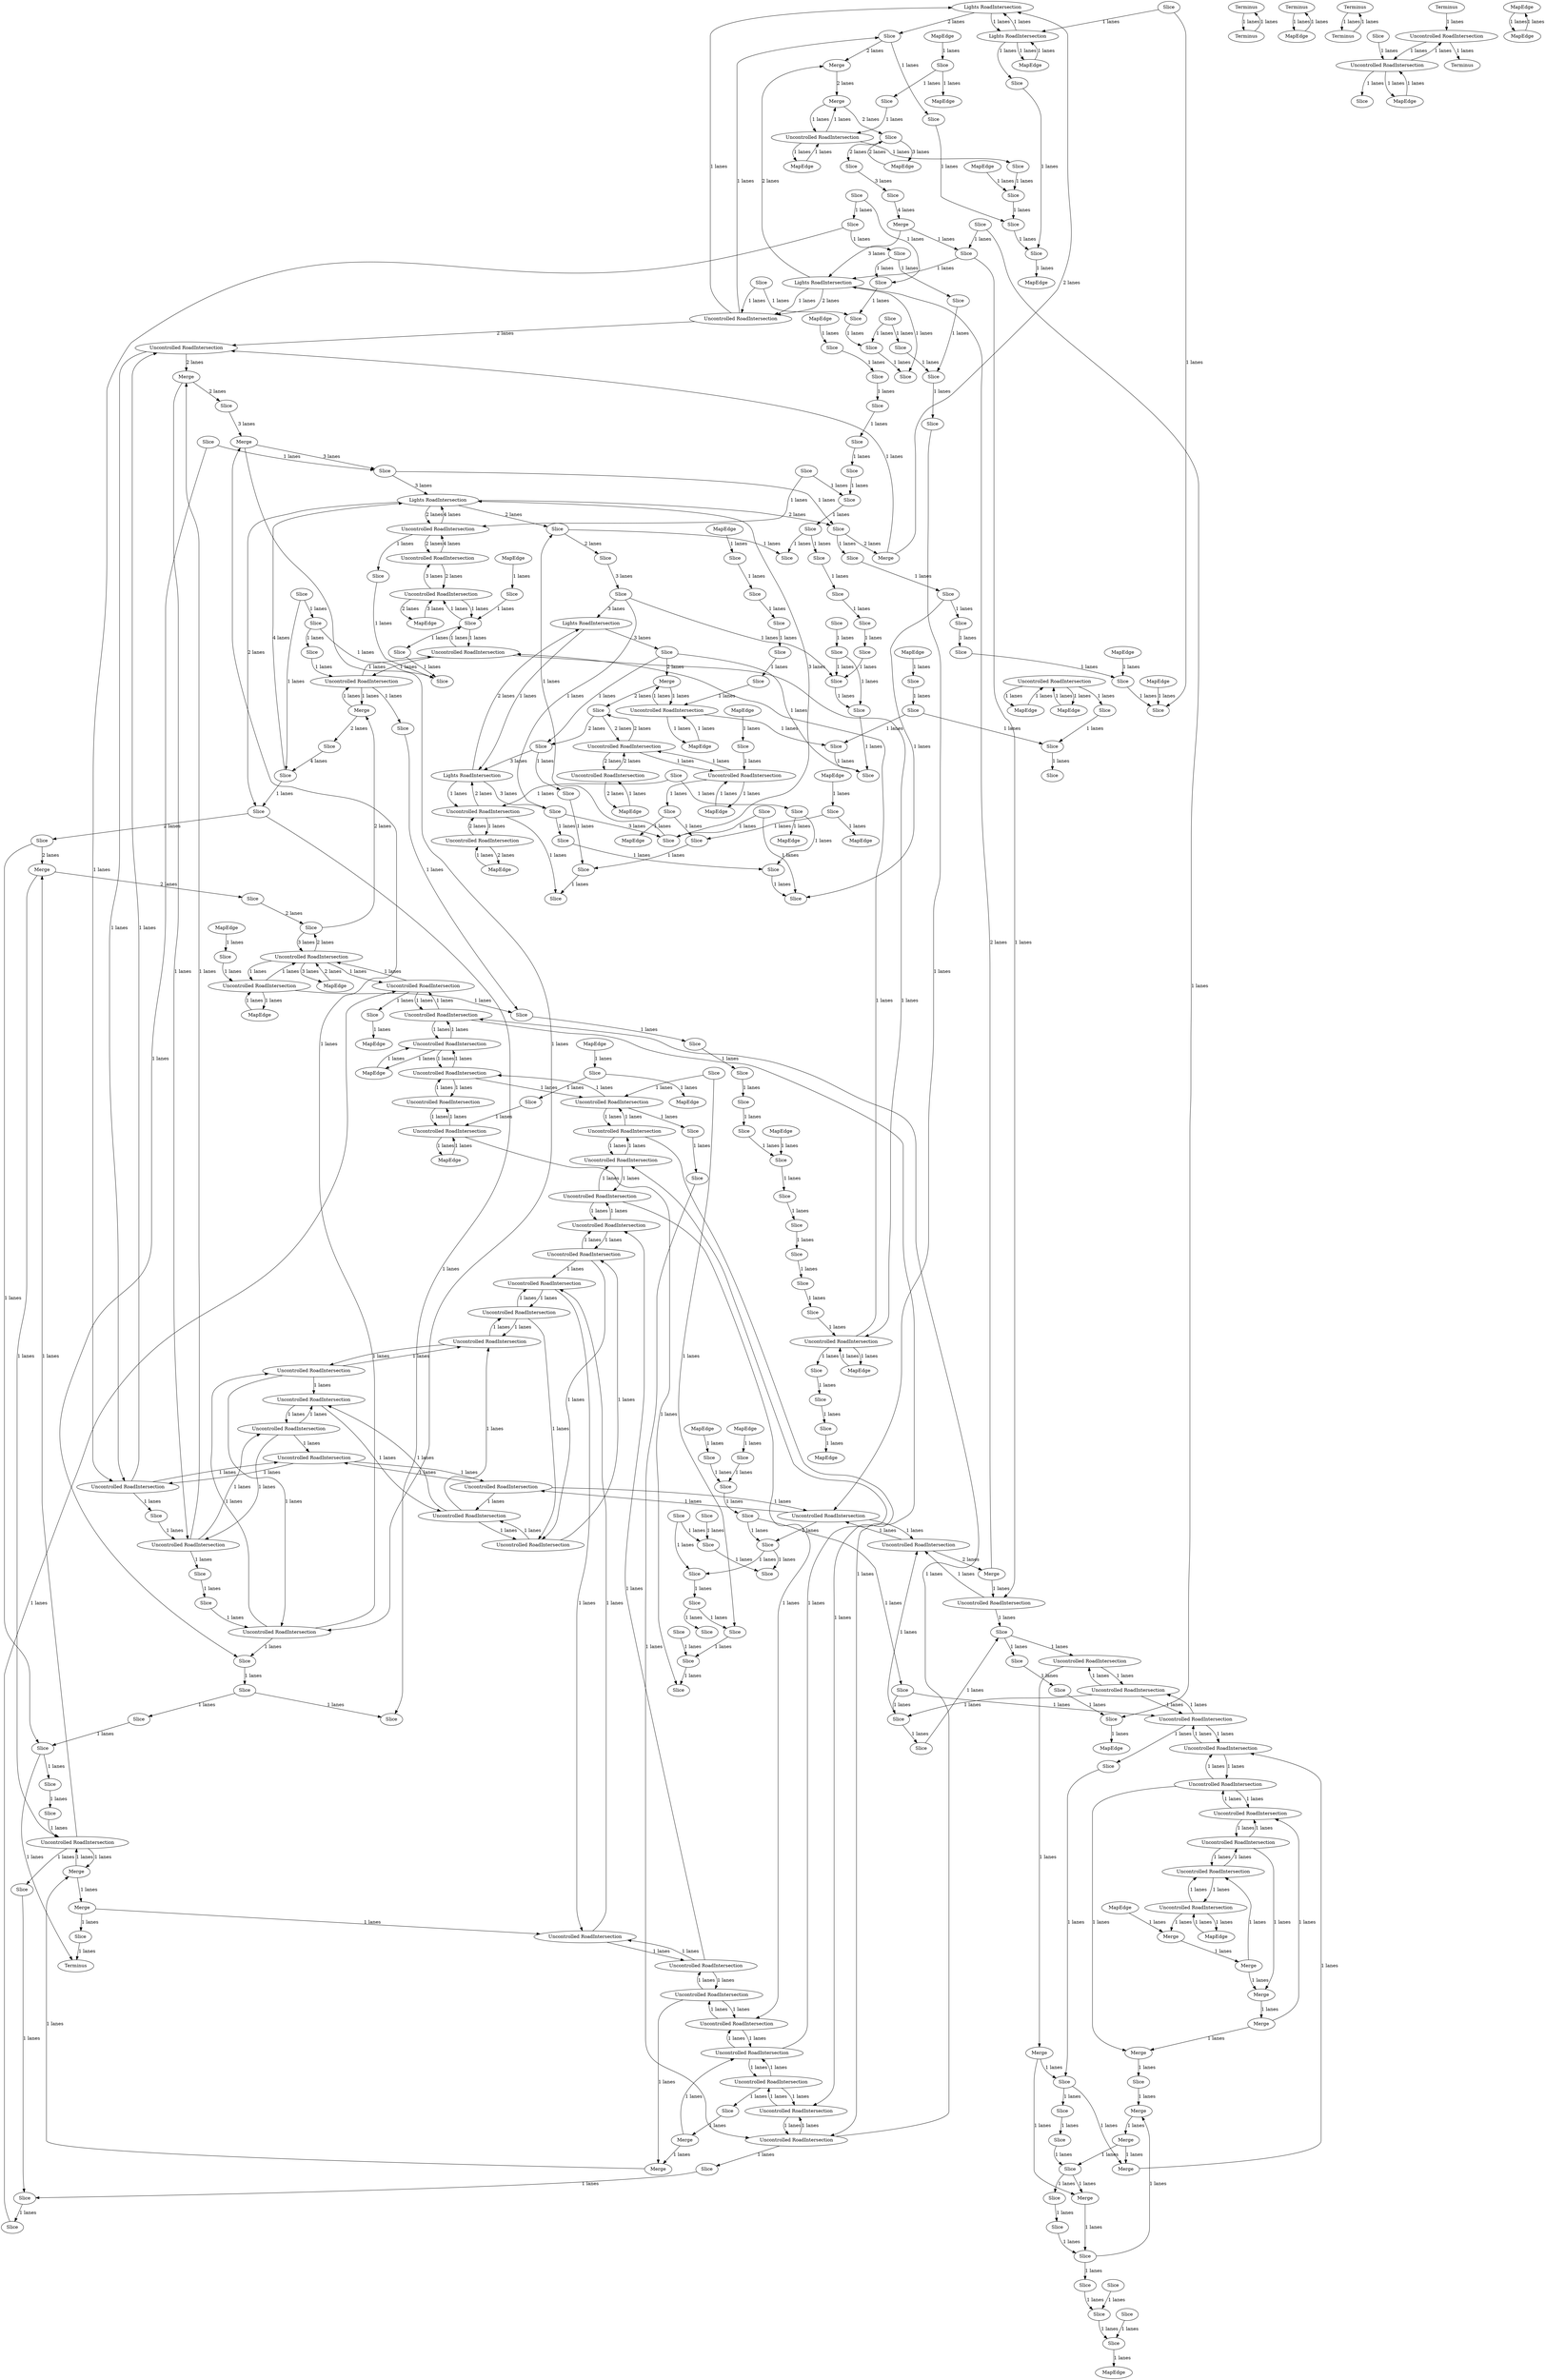 digraph {
    0 [ label = "Lights RoadIntersection" ]
    1 [ label = "Merge" ]
    2 [ label = "MapEdge" ]
    3 [ label = "Uncontrolled RoadIntersection" ]
    4 [ label = "MapEdge" ]
    5 [ label = "Uncontrolled RoadIntersection" ]
    6 [ label = "Merge" ]
    7 [ label = "Uncontrolled RoadIntersection" ]
    8 [ label = "Uncontrolled RoadIntersection" ]
    9 [ label = "Merge" ]
    10 [ label = "Merge" ]
    11 [ label = "Uncontrolled RoadIntersection" ]
    12 [ label = "Uncontrolled RoadIntersection" ]
    13 [ label = "Merge" ]
    14 [ label = "Merge" ]
    15 [ label = "Slice" ]
    16 [ label = "Uncontrolled RoadIntersection" ]
    17 [ label = "Merge" ]
    18 [ label = "Merge" ]
    19 [ label = "Uncontrolled RoadIntersection" ]
    20 [ label = "Merge" ]
    21 [ label = "MapEdge" ]
    22 [ label = "Uncontrolled RoadIntersection" ]
    23 [ label = "Uncontrolled RoadIntersection" ]
    24 [ label = "Merge" ]
    25 [ label = "Uncontrolled RoadIntersection" ]
    26 [ label = "Uncontrolled RoadIntersection" ]
    27 [ label = "Uncontrolled RoadIntersection" ]
    28 [ label = "Uncontrolled RoadIntersection" ]
    29 [ label = "Uncontrolled RoadIntersection" ]
    30 [ label = "Uncontrolled RoadIntersection" ]
    31 [ label = "Uncontrolled RoadIntersection" ]
    32 [ label = "Uncontrolled RoadIntersection" ]
    33 [ label = "Uncontrolled RoadIntersection" ]
    34 [ label = "Uncontrolled RoadIntersection" ]
    35 [ label = "Uncontrolled RoadIntersection" ]
    36 [ label = "Uncontrolled RoadIntersection" ]
    37 [ label = "Uncontrolled RoadIntersection" ]
    38 [ label = "Uncontrolled RoadIntersection" ]
    39 [ label = "Uncontrolled RoadIntersection" ]
    40 [ label = "Uncontrolled RoadIntersection" ]
    41 [ label = "Uncontrolled RoadIntersection" ]
    42 [ label = "Uncontrolled RoadIntersection" ]
    43 [ label = "Merge" ]
    44 [ label = "Uncontrolled RoadIntersection" ]
    45 [ label = "Uncontrolled RoadIntersection" ]
    46 [ label = "Merge" ]
    47 [ label = "Slice" ]
    48 [ label = "Uncontrolled RoadIntersection" ]
    49 [ label = "Uncontrolled RoadIntersection" ]
    50 [ label = "Merge" ]
    51 [ label = "Slice" ]
    52 [ label = "Terminus" ]
    53 [ label = "Slice" ]
    54 [ label = "Slice" ]
    55 [ label = "Slice" ]
    56 [ label = "MapEdge" ]
    57 [ label = "Slice" ]
    58 [ label = "Uncontrolled RoadIntersection" ]
    59 [ label = "MapEdge" ]
    60 [ label = "Slice" ]
    61 [ label = "MapEdge" ]
    62 [ label = "MapEdge" ]
    63 [ label = "Uncontrolled RoadIntersection" ]
    64 [ label = "Uncontrolled RoadIntersection" ]
    65 [ label = "Lights RoadIntersection" ]
    66 [ label = "Slice" ]
    67 [ label = "Merge" ]
    68 [ label = "MapEdge" ]
    69 [ label = "Merge" ]
    70 [ label = "Uncontrolled RoadIntersection" ]
    71 [ label = "MapEdge" ]
    72 [ label = "Slice" ]
    73 [ label = "MapEdge" ]
    74 [ label = "Slice" ]
    75 [ label = "Slice" ]
    76 [ label = "MapEdge" ]
    77 [ label = "Uncontrolled RoadIntersection" ]
    78 [ label = "MapEdge" ]
    79 [ label = "Merge" ]
    80 [ label = "Merge" ]
    81 [ label = "Slice" ]
    82 [ label = "Slice" ]
    83 [ label = "Slice" ]
    84 [ label = "Slice" ]
    85 [ label = "Merge" ]
    86 [ label = "Slice" ]
    87 [ label = "Slice" ]
    88 [ label = "Slice" ]
    89 [ label = "Slice" ]
    90 [ label = "Slice" ]
    91 [ label = "Uncontrolled RoadIntersection" ]
    92 [ label = "Slice" ]
    93 [ label = "Slice" ]
    94 [ label = "Slice" ]
    95 [ label = "Slice" ]
    96 [ label = "Slice" ]
    97 [ label = "Slice" ]
    98 [ label = "Slice" ]
    99 [ label = "Slice" ]
    100 [ label = "Terminus" ]
    101 [ label = "Terminus" ]
    102 [ label = "Merge" ]
    103 [ label = "Merge" ]
    104 [ label = "Lights RoadIntersection" ]
    105 [ label = "Merge" ]
    106 [ label = "MapEdge" ]
    107 [ label = "Merge" ]
    108 [ label = "Terminus" ]
    109 [ label = "Terminus" ]
    110 [ label = "MapEdge" ]
    111 [ label = "MapEdge" ]
    112 [ label = "Uncontrolled RoadIntersection" ]
    113 [ label = "Terminus" ]
    114 [ label = "Terminus" ]
    115 [ label = "MapEdge" ]
    116 [ label = "Uncontrolled RoadIntersection" ]
    117 [ label = "Uncontrolled RoadIntersection" ]
    118 [ label = "Merge" ]
    119 [ label = "Merge" ]
    120 [ label = "MapEdge" ]
    121 [ label = "Lights RoadIntersection" ]
    122 [ label = "Terminus" ]
    123 [ label = "Slice" ]
    124 [ label = "Slice" ]
    125 [ label = "Slice" ]
    126 [ label = "MapEdge" ]
    127 [ label = "Slice" ]
    128 [ label = "Slice" ]
    129 [ label = "Slice" ]
    130 [ label = "Slice" ]
    131 [ label = "Slice" ]
    132 [ label = "MapEdge" ]
    133 [ label = "Slice" ]
    134 [ label = "Slice" ]
    135 [ label = "Uncontrolled RoadIntersection" ]
    136 [ label = "Uncontrolled RoadIntersection" ]
    137 [ label = "MapEdge" ]
    138 [ label = "MapEdge" ]
    139 [ label = "Slice" ]
    140 [ label = "Slice" ]
    141 [ label = "Slice" ]
    142 [ label = "Slice" ]
    143 [ label = "Slice" ]
    144 [ label = "Slice" ]
    145 [ label = "Slice" ]
    146 [ label = "Slice" ]
    147 [ label = "Slice" ]
    148 [ label = "Slice" ]
    149 [ label = "Slice" ]
    150 [ label = "Slice" ]
    151 [ label = "Slice" ]
    152 [ label = "Slice" ]
    153 [ label = "Slice" ]
    154 [ label = "Slice" ]
    155 [ label = "Slice" ]
    156 [ label = "Uncontrolled RoadIntersection" ]
    157 [ label = "Slice" ]
    158 [ label = "Slice" ]
    159 [ label = "Slice" ]
    160 [ label = "Uncontrolled RoadIntersection" ]
    161 [ label = "MapEdge" ]
    162 [ label = "Uncontrolled RoadIntersection" ]
    163 [ label = "Uncontrolled RoadIntersection" ]
    164 [ label = "Slice" ]
    165 [ label = "Slice" ]
    166 [ label = "MapEdge" ]
    167 [ label = "Slice" ]
    168 [ label = "Slice" ]
    169 [ label = "Slice" ]
    170 [ label = "Slice" ]
    171 [ label = "MapEdge" ]
    172 [ label = "Slice" ]
    173 [ label = "Uncontrolled RoadIntersection" ]
    174 [ label = "MapEdge" ]
    175 [ label = "Slice" ]
    176 [ label = "Slice" ]
    177 [ label = "Slice" ]
    178 [ label = "Slice" ]
    179 [ label = "Lights RoadIntersection" ]
    180 [ label = "Slice" ]
    181 [ label = "MapEdge" ]
    182 [ label = "Slice" ]
    183 [ label = "Slice" ]
    184 [ label = "Slice" ]
    185 [ label = "Uncontrolled RoadIntersection" ]
    186 [ label = "Slice" ]
    187 [ label = "Slice" ]
    188 [ label = "MapEdge" ]
    189 [ label = "Uncontrolled RoadIntersection" ]
    190 [ label = "Slice" ]
    191 [ label = "Slice" ]
    192 [ label = "Uncontrolled RoadIntersection" ]
    193 [ label = "Slice" ]
    194 [ label = "Slice" ]
    195 [ label = "Uncontrolled RoadIntersection" ]
    196 [ label = "Slice" ]
    197 [ label = "Uncontrolled RoadIntersection" ]
    198 [ label = "Slice" ]
    199 [ label = "Slice" ]
    200 [ label = "Slice" ]
    201 [ label = "Lights RoadIntersection" ]
    202 [ label = "Slice" ]
    203 [ label = "Slice" ]
    204 [ label = "Slice" ]
    205 [ label = "Slice" ]
    206 [ label = "Slice" ]
    207 [ label = "Slice" ]
    208 [ label = "Slice" ]
    209 [ label = "Slice" ]
    210 [ label = "Slice" ]
    211 [ label = "Slice" ]
    212 [ label = "Slice" ]
    213 [ label = "MapEdge" ]
    214 [ label = "MapEdge" ]
    215 [ label = "Slice" ]
    216 [ label = "Slice" ]
    217 [ label = "MapEdge" ]
    218 [ label = "MapEdge" ]
    219 [ label = "Slice" ]
    220 [ label = "Slice" ]
    221 [ label = "Slice" ]
    222 [ label = "Slice" ]
    223 [ label = "Uncontrolled RoadIntersection" ]
    224 [ label = "Slice" ]
    225 [ label = "Slice" ]
    226 [ label = "Slice" ]
    227 [ label = "Slice" ]
    228 [ label = "Slice" ]
    229 [ label = "MapEdge" ]
    230 [ label = "Slice" ]
    231 [ label = "MapEdge" ]
    232 [ label = "Uncontrolled RoadIntersection" ]
    233 [ label = "MapEdge" ]
    234 [ label = "Slice" ]
    235 [ label = "Slice" ]
    236 [ label = "Slice" ]
    237 [ label = "Slice" ]
    238 [ label = "Uncontrolled RoadIntersection" ]
    239 [ label = "Slice" ]
    240 [ label = "Slice" ]
    241 [ label = "Slice" ]
    242 [ label = "Slice" ]
    243 [ label = "Slice" ]
    244 [ label = "Slice" ]
    245 [ label = "Slice" ]
    246 [ label = "Slice" ]
    247 [ label = "Slice" ]
    248 [ label = "Slice" ]
    249 [ label = "Slice" ]
    250 [ label = "Uncontrolled RoadIntersection" ]
    251 [ label = "Slice" ]
    252 [ label = "MapEdge" ]
    253 [ label = "Slice" ]
    254 [ label = "MapEdge" ]
    255 [ label = "Uncontrolled RoadIntersection" ]
    256 [ label = "Slice" ]
    257 [ label = "Slice" ]
    258 [ label = "Slice" ]
    259 [ label = "Slice" ]
    260 [ label = "Slice" ]
    261 [ label = "Uncontrolled RoadIntersection" ]
    262 [ label = "Slice" ]
    263 [ label = "Uncontrolled RoadIntersection" ]
    264 [ label = "Slice" ]
    265 [ label = "Slice" ]
    266 [ label = "Slice" ]
    267 [ label = "Slice" ]
    268 [ label = "Slice" ]
    269 [ label = "Slice" ]
    270 [ label = "Slice" ]
    271 [ label = "Slice" ]
    272 [ label = "Slice" ]
    273 [ label = "Slice" ]
    274 [ label = "Uncontrolled RoadIntersection" ]
    275 [ label = "Uncontrolled RoadIntersection" ]
    276 [ label = "Slice" ]
    277 [ label = "Slice" ]
    278 [ label = "Slice" ]
    279 [ label = "Slice" ]
    280 [ label = "MapEdge" ]
    281 [ label = "Slice" ]
    282 [ label = "Uncontrolled RoadIntersection" ]
    283 [ label = "Slice" ]
    284 [ label = "Slice" ]
    285 [ label = "Slice" ]
    286 [ label = "Slice" ]
    287 [ label = "Slice" ]
    288 [ label = "Slice" ]
    289 [ label = "Slice" ]
    290 [ label = "Slice" ]
    291 [ label = "Slice" ]
    292 [ label = "Slice" ]
    293 [ label = "Slice" ]
    294 [ label = "Slice" ]
    295 [ label = "Slice" ]
    296 [ label = "Slice" ]
    297 [ label = "Slice" ]
    298 [ label = "Slice" ]
    299 [ label = "Slice" ]
    300 [ label = "Slice" ]
    301 [ label = "Slice" ]
    302 [ label = "Slice" ]
    303 [ label = "MapEdge" ]
    304 [ label = "Slice" ]
    305 [ label = "Slice" ]
    306 [ label = "Slice" ]
    307 [ label = "Slice" ]
    308 [ label = "Uncontrolled RoadIntersection" ]
    309 [ label = "Slice" ]
    310 [ label = "Slice" ]
    311 [ label = "Slice" ]
    312 [ label = "Slice" ]
    313 [ label = "Slice" ]
    314 [ label = "Slice" ]
    315 [ label = "MapEdge" ]
    316 [ label = "Uncontrolled RoadIntersection" ]
    317 [ label = "MapEdge" ]
    318 [ label = "MapEdge" ]
    319 [ label = "Slice" ]
    320 [ label = "MapEdge" ]
    321 [ label = "MapEdge" ]
    322 [ label = "Slice" ]
    323 [ label = "Slice" ]
    324 [ label = "Slice" ]
    325 [ label = "Uncontrolled RoadIntersection" ]
    326 [ label = "MapEdge" ]
    327 [ label = "MapEdge" ]
    328 [ label = "MapEdge" ]
    201 -> 185 [ label = "1 lanes" ]
    185 -> 0 [ label = "1 lanes" ]
    1 -> 223 [ label = "1 lanes" ]
    223 -> 1 [ label = "1 lanes" ]
    223 -> 2 [ label = "1 lanes" ]
    2 -> 223 [ label = "1 lanes" ]
    3 -> 4 [ label = "2 lanes" ]
    4 -> 3 [ label = "1 lanes" ]
    91 -> 39 [ label = "1 lanes" ]
    39 -> 91 [ label = "1 lanes" ]
    39 -> 5 [ label = "1 lanes" ]
    5 -> 39 [ label = "1 lanes" ]
    6 -> 7 [ label = "1 lanes" ]
    8 -> 9 [ label = "1 lanes" ]
    10 -> 11 [ label = "1 lanes" ]
    12 -> 13 [ label = "1 lanes" ]
    284 -> 14 [ label = "1 lanes" ]
    15 -> 14 [ label = "1 lanes" ]
    14 -> 17 [ label = "1 lanes" ]
    17 -> 80 [ label = "1 lanes" ]
    80 -> 16 [ label = "1 lanes" ]
    17 -> 287 [ label = "1 lanes" ]
    287 -> 18 [ label = "1 lanes" ]
    19 -> 20 [ label = "1 lanes" ]
    21 -> 13 [ label = "1 lanes" ]
    13 -> 10 [ label = "1 lanes" ]
    10 -> 9 [ label = "1 lanes" ]
    9 -> 6 [ label = "1 lanes" ]
    6 -> 20 [ label = "1 lanes" ]
    20 -> 15 [ label = "1 lanes" ]
    22 -> 265 [ label = "1 lanes" ]
    265 -> 23 [ label = "1 lanes" ]
    24 -> 173 [ label = "1 lanes" ]
    173 -> 269 [ label = "1 lanes" ]
    269 -> 25 [ label = "1 lanes" ]
    26 -> 27 [ label = "1 lanes" ]
    28 -> 29 [ label = "1 lanes" ]
    30 -> 31 [ label = "1 lanes" ]
    44 -> 32 [ label = "1 lanes" ]
    33 -> 34 [ label = "1 lanes" ]
    35 -> 42 [ label = "1 lanes" ]
    42 -> 35 [ label = "1 lanes" ]
    42 -> 40 [ label = "1 lanes" ]
    40 -> 42 [ label = "1 lanes" ]
    40 -> 38 [ label = "1 lanes" ]
    38 -> 40 [ label = "1 lanes" ]
    38 -> 26 [ label = "1 lanes" ]
    26 -> 38 [ label = "1 lanes" ]
    26 -> 29 [ label = "1 lanes" ]
    29 -> 26 [ label = "1 lanes" ]
    29 -> 30 [ label = "1 lanes" ]
    30 -> 29 [ label = "1 lanes" ]
    30 -> 32 [ label = "1 lanes" ]
    32 -> 30 [ label = "1 lanes" ]
    32 -> 33 [ label = "1 lanes" ]
    33 -> 32 [ label = "1 lanes" ]
    33 -> 275 [ label = "1 lanes" ]
    275 -> 33 [ label = "1 lanes" ]
    275 -> 36 [ label = "1 lanes" ]
    36 -> 275 [ label = "1 lanes" ]
    35 -> 5 [ label = "1 lanes" ]
    37 -> 38 [ label = "1 lanes" ]
    39 -> 40 [ label = "1 lanes" ]
    41 -> 42 [ label = "1 lanes" ]
    43 -> 44 [ label = "1 lanes" ]
    45 -> 46 [ label = "1 lanes" ]
    47 -> 43 [ label = "1 lanes" ]
    43 -> 46 [ label = "1 lanes" ]
    46 -> 118 [ label = "1 lanes" ]
    118 -> 50 [ label = "1 lanes" ]
    50 -> 48 [ label = "1 lanes" ]
    49 -> 47 [ label = "1 lanes" ]
    50 -> 51 [ label = "1 lanes" ]
    51 -> 52 [ label = "1 lanes" ]
    258 -> 52 [ label = "1 lanes" ]
    53 -> 258 [ label = "1 lanes" ]
    54 -> 55 [ label = "2 lanes" ]
    25 -> 22 [ label = "1 lanes" ]
    22 -> 25 [ label = "1 lanes" ]
    22 -> 282 [ label = "1 lanes" ]
    282 -> 22 [ label = "1 lanes" ]
    282 -> 16 [ label = "1 lanes" ]
    16 -> 282 [ label = "1 lanes" ]
    16 -> 19 [ label = "1 lanes" ]
    19 -> 16 [ label = "1 lanes" ]
    19 -> 7 [ label = "1 lanes" ]
    7 -> 19 [ label = "1 lanes" ]
    7 -> 8 [ label = "1 lanes" ]
    8 -> 7 [ label = "1 lanes" ]
    8 -> 11 [ label = "1 lanes" ]
    11 -> 8 [ label = "1 lanes" ]
    11 -> 12 [ label = "1 lanes" ]
    12 -> 11 [ label = "1 lanes" ]
    12 -> 56 [ label = "1 lanes" ]
    56 -> 12 [ label = "1 lanes" ]
    57 -> 116 [ label = "2 lanes" ]
    116 -> 57 [ label = "2 lanes" ]
    116 -> 58 [ label = "2 lanes" ]
    58 -> 116 [ label = "2 lanes" ]
    59 -> 136 [ label = "2 lanes" ]
    136 -> 59 [ label = "3 lanes" ]
    136 -> 55 [ label = "2 lanes" ]
    55 -> 136 [ label = "3 lanes" ]
    61 -> 60 [ label = "1 lanes" ]
    0 -> 179 [ label = "1 lanes" ]
    179 -> 0 [ label = "1 lanes" ]
    179 -> 62 [ label = "1 lanes" ]
    62 -> 179 [ label = "1 lanes" ]
    63 -> 64 [ label = "2 lanes" ]
    64 -> 63 [ label = "3 lanes" ]
    65 -> 97 [ label = "2 lanes" ]
    97 -> 69 [ label = "2 lanes" ]
    69 -> 0 [ label = "2 lanes" ]
    0 -> 184 [ label = "2 lanes" ]
    184 -> 103 [ label = "2 lanes" ]
    103 -> 67 [ label = "2 lanes" ]
    67 -> 66 [ label = "2 lanes" ]
    67 -> 189 [ label = "1 lanes" ]
    189 -> 67 [ label = "1 lanes" ]
    189 -> 68 [ label = "1 lanes" ]
    68 -> 189 [ label = "1 lanes" ]
    69 -> 70 [ label = "1 lanes" ]
    72 -> 71 [ label = "1 lanes" ]
    74 -> 73 [ label = "1 lanes" ]
    75 -> 1 [ label = "2 lanes" ]
    1 -> 57 [ label = "2 lanes" ]
    58 -> 76 [ label = "2 lanes" ]
    76 -> 58 [ label = "1 lanes" ]
    64 -> 208 [ label = "1 lanes" ]
    208 -> 64 [ label = "1 lanes" ]
    208 -> 77 [ label = "1 lanes" ]
    77 -> 208 [ label = "1 lanes" ]
    66 -> 78 [ label = "3 lanes" ]
    78 -> 66 [ label = "2 lanes" ]
    79 -> 290 [ label = "1 lanes" ]
    290 -> 80 [ label = "1 lanes" ]
    65 -> 141 [ label = "2 lanes" ]
    141 -> 82 [ label = "2 lanes" ]
    55 -> 107 [ label = "2 lanes" ]
    57 -> 83 [ label = "2 lanes" ]
    84 -> 85 [ label = "4 lanes" ]
    201 -> 185 [ label = "2 lanes" ]
    185 -> 70 [ label = "2 lanes" ]
    70 -> 102 [ label = "2 lanes" ]
    102 -> 86 [ label = "2 lanes" ]
    66 -> 87 [ label = "2 lanes" ]
    86 -> 105 [ label = "3 lanes" ]
    105 -> 98 [ label = "3 lanes" ]
    98 -> 65 [ label = "3 lanes" ]
    123 -> 88 [ label = "1 lanes" ]
    89 -> 123 [ label = "1 lanes" ]
    91 -> 90 [ label = "1 lanes" ]
    92 -> 91 [ label = "1 lanes" ]
    93 -> 92 [ label = "1 lanes" ]
    60 -> 94 [ label = "1 lanes" ]
    95 -> 60 [ label = "1 lanes" ]
    97 -> 96 [ label = "1 lanes" ]
    98 -> 97 [ label = "1 lanes" ]
    99 -> 98 [ label = "1 lanes" ]
    100 -> 101 [ label = "1 lanes" ]
    101 -> 100 [ label = "1 lanes" ]
    102 -> 195 [ label = "1 lanes" ]
    195 -> 102 [ label = "1 lanes" ]
    195 -> 35 [ label = "1 lanes" ]
    35 -> 195 [ label = "1 lanes" ]
    5 -> 197 [ label = "1 lanes" ]
    197 -> 5 [ label = "1 lanes" ]
    197 -> 70 [ label = "1 lanes" ]
    70 -> 197 [ label = "1 lanes" ]
    23 -> 24 [ label = "2 lanes" ]
    24 -> 201 [ label = "2 lanes" ]
    201 -> 103 [ label = "2 lanes" ]
    104 -> 121 [ label = "1 lanes" ]
    121 -> 104 [ label = "2 lanes" ]
    121 -> 156 [ label = "1 lanes" ]
    156 -> 121 [ label = "2 lanes" ]
    156 -> 3 [ label = "1 lanes" ]
    3 -> 156 [ label = "2 lanes" ]
    82 -> 131 [ label = "3 lanes" ]
    131 -> 104 [ label = "3 lanes" ]
    104 -> 75 [ label = "3 lanes" ]
    105 -> 192 [ label = "1 lanes" ]
    192 -> 105 [ label = "1 lanes" ]
    192 -> 41 [ label = "1 lanes" ]
    41 -> 192 [ label = "1 lanes" ]
    106 -> 238 [ label = "1 lanes" ]
    238 -> 106 [ label = "1 lanes" ]
    238 -> 77 [ label = "1 lanes" ]
    77 -> 238 [ label = "1 lanes" ]
    77 -> 250 [ label = "1 lanes" ]
    250 -> 77 [ label = "1 lanes" ]
    250 -> 107 [ label = "1 lanes" ]
    107 -> 250 [ label = "1 lanes" ]
    110 -> 308 [ label = "1 lanes" ]
    308 -> 110 [ label = "1 lanes" ]
    308 -> 111 [ label = "1 lanes" ]
    111 -> 308 [ label = "1 lanes" ]
    112 -> 113 [ label = "1 lanes" ]
    114 -> 112 [ label = "1 lanes" ]
    115 -> 232 [ label = "1 lanes" ]
    232 -> 115 [ label = "1 lanes" ]
    232 -> 116 [ label = "1 lanes" ]
    116 -> 232 [ label = "1 lanes" ]
    40 -> 117 [ label = "1 lanes" ]
    118 -> 261 [ label = "1 lanes" ]
    261 -> 118 [ label = "1 lanes" ]
    261 -> 119 [ label = "1 lanes" ]
    119 -> 261 [ label = "1 lanes" ]
    64 -> 120 [ label = "2 lanes" ]
    120 -> 64 [ label = "3 lanes" ]
    81 -> 153 [ label = "4 lanes" ]
    153 -> 65 [ label = "4 lanes" ]
    83 -> 121 [ label = "3 lanes" ]
    121 -> 130 [ label = "3 lanes" ]
    130 -> 142 [ label = "3 lanes" ]
    142 -> 65 [ label = "3 lanes" ]
    109 -> 122 [ label = "1 lanes" ]
    122 -> 109 [ label = "1 lanes" ]
    124 -> 123 [ label = "1 lanes" ]
    126 -> 125 [ label = "1 lanes" ]
    135 -> 127 [ label = "1 lanes" ]
    128 -> 135 [ label = "1 lanes" ]
    130 -> 129 [ label = "1 lanes" ]
    131 -> 130 [ label = "1 lanes" ]
    132 -> 74 [ label = "1 lanes" ]
    83 -> 133 [ label = "1 lanes" ]
    75 -> 83 [ label = "1 lanes" ]
    134 -> 155 [ label = "1 lanes" ]
    65 -> 152 [ label = "2 lanes" ]
    152 -> 53 [ label = "2 lanes" ]
    53 -> 119 [ label = "2 lanes" ]
    119 -> 54 [ label = "2 lanes" ]
    65 -> 135 [ label = "2 lanes" ]
    135 -> 65 [ label = "4 lanes" ]
    135 -> 63 [ label = "2 lanes" ]
    63 -> 135 [ label = "4 lanes" ]
    136 -> 255 [ label = "1 lanes" ]
    255 -> 136 [ label = "1 lanes" ]
    255 -> 137 [ label = "1 lanes" ]
    137 -> 255 [ label = "1 lanes" ]
    139 -> 138 [ label = "1 lanes" ]
    141 -> 140 [ label = "1 lanes" ]
    142 -> 141 [ label = "1 lanes" ]
    143 -> 142 [ label = "1 lanes" ]
    145 -> 144 [ label = "1 lanes" ]
    128 -> 146 [ label = "1 lanes" ]
    147 -> 140 [ label = "1 lanes" ]
    149 -> 148 [ label = "1 lanes" ]
    150 -> 149 [ label = "1 lanes" ]
    127 -> 148 [ label = "1 lanes" ]
    152 -> 151 [ label = "1 lanes" ]
    153 -> 152 [ label = "1 lanes" ]
    150 -> 153 [ label = "1 lanes" ]
    99 -> 154 [ label = "1 lanes" ]
    156 -> 155 [ label = "1 lanes" ]
    157 -> 156 [ label = "1 lanes" ]
    157 -> 139 [ label = "1 lanes" ]
    131 -> 158 [ label = "1 lanes" ]
    133 -> 134 [ label = "1 lanes" ]
    72 -> 159 [ label = "1 lanes" ]
    160 -> 161 [ label = "1 lanes" ]
    161 -> 160 [ label = "1 lanes" ]
    41 -> 117 [ label = "1 lanes" ]
    117 -> 41 [ label = "1 lanes" ]
    117 -> 37 [ label = "1 lanes" ]
    37 -> 117 [ label = "1 lanes" ]
    37 -> 27 [ label = "1 lanes" ]
    27 -> 37 [ label = "1 lanes" ]
    27 -> 48 [ label = "1 lanes" ]
    48 -> 27 [ label = "1 lanes" ]
    48 -> 28 [ label = "1 lanes" ]
    28 -> 48 [ label = "1 lanes" ]
    28 -> 45 [ label = "1 lanes" ]
    45 -> 28 [ label = "1 lanes" ]
    45 -> 31 [ label = "1 lanes" ]
    31 -> 45 [ label = "1 lanes" ]
    31 -> 44 [ label = "1 lanes" ]
    44 -> 31 [ label = "1 lanes" ]
    44 -> 49 [ label = "1 lanes" ]
    49 -> 44 [ label = "1 lanes" ]
    49 -> 34 [ label = "1 lanes" ]
    34 -> 49 [ label = "1 lanes" ]
    34 -> 274 [ label = "1 lanes" ]
    274 -> 34 [ label = "1 lanes" ]
    274 -> 162 [ label = "1 lanes" ]
    162 -> 274 [ label = "1 lanes" ]
    136 -> 263 [ label = "1 lanes" ]
    263 -> 136 [ label = "1 lanes" ]
    263 -> 162 [ label = "1 lanes" ]
    162 -> 263 [ label = "1 lanes" ]
    162 -> 160 [ label = "1 lanes" ]
    160 -> 162 [ label = "1 lanes" ]
    160 -> 36 [ label = "1 lanes" ]
    36 -> 160 [ label = "1 lanes" ]
    36 -> 163 [ label = "1 lanes" ]
    163 -> 36 [ label = "1 lanes" ]
    164 -> 90 [ label = "1 lanes" ]
    166 -> 165 [ label = "1 lanes" ]
    277 -> 167 [ label = "1 lanes" ]
    168 -> 277 [ label = "1 lanes" ]
    325 -> 167 [ label = "1 lanes" ]
    169 -> 325 [ label = "1 lanes" ]
    165 -> 170 [ label = "1 lanes" ]
    90 -> 88 [ label = "1 lanes" ]
    172 -> 171 [ label = "1 lanes" ]
    25 -> 79 [ label = "1 lanes" ]
    79 -> 18 [ label = "1 lanes" ]
    18 -> 284 [ label = "1 lanes" ]
    85 -> 296 [ label = "1 lanes" ]
    296 -> 173 [ label = "1 lanes" ]
    173 -> 23 [ label = "1 lanes" ]
    23 -> 91 [ label = "1 lanes" ]
    91 -> 23 [ label = "1 lanes" ]
    175 -> 174 [ label = "1 lanes" ]
    216 -> 176 [ label = "1 lanes" ]
    177 -> 216 [ label = "1 lanes" ]
    179 -> 178 [ label = "1 lanes" ]
    180 -> 179 [ label = "1 lanes" ]
    182 -> 181 [ label = "1 lanes" ]
    178 -> 182 [ label = "1 lanes" ]
    180 -> 94 [ label = "1 lanes" ]
    183 -> 176 [ label = "1 lanes" ]
    176 -> 182 [ label = "1 lanes" ]
    184 -> 183 [ label = "1 lanes" ]
    185 -> 184 [ label = "1 lanes" ]
    186 -> 185 [ label = "1 lanes" ]
    215 -> 187 [ label = "1 lanes" ]
    188 -> 215 [ label = "1 lanes" ]
    189 -> 177 [ label = "1 lanes" ]
    187 -> 189 [ label = "1 lanes" ]
    96 -> 145 [ label = "1 lanes" ]
    143 -> 144 [ label = "1 lanes" ]
    147 -> 190 [ label = "1 lanes" ]
    146 -> 147 [ label = "1 lanes" ]
    191 -> 151 [ label = "1 lanes" ]
    154 -> 191 [ label = "1 lanes" ]
    192 -> 154 [ label = "1 lanes" ]
    193 -> 192 [ label = "1 lanes" ]
    194 -> 193 [ label = "1 lanes" ]
    195 -> 194 [ label = "1 lanes" ]
    196 -> 195 [ label = "1 lanes" ]
    197 -> 196 [ label = "1 lanes" ]
    299 -> 197 [ label = "1 lanes" ]
    198 -> 299 [ label = "1 lanes" ]
    204 -> 199 [ label = "1 lanes" ]
    200 -> 204 [ label = "1 lanes" ]
    300 -> 200 [ label = "1 lanes" ]
    198 -> 300 [ label = "1 lanes" ]
    186 -> 200 [ label = "1 lanes" ]
    201 -> 199 [ label = "1 lanes" ]
    296 -> 201 [ label = "1 lanes" ]
    203 -> 202 [ label = "1 lanes" ]
    202 -> 93 [ label = "1 lanes" ]
    203 -> 204 [ label = "1 lanes" ]
    205 -> 93 [ label = "1 lanes" ]
    145 -> 206 [ label = "1 lanes" ]
    206 -> 95 [ label = "1 lanes" ]
    207 -> 148 [ label = "1 lanes" ]
    208 -> 207 [ label = "1 lanes" ]
    125 -> 208 [ label = "1 lanes" ]
    209 -> 146 [ label = "1 lanes" ]
    211 -> 210 [ label = "1 lanes" ]
    212 -> 211 [ label = "1 lanes" ]
    213 -> 212 [ label = "1 lanes" ]
    215 -> 214 [ label = "1 lanes" ]
    217 -> 216 [ label = "1 lanes" ]
    218 -> 94 [ label = "1 lanes" ]
    219 -> 144 [ label = "1 lanes" ]
    129 -> 219 [ label = "1 lanes" ]
    139 -> 219 [ label = "1 lanes" ]
    311 -> 220 [ label = "1 lanes" ]
    158 -> 311 [ label = "1 lanes" ]
    75 -> 220 [ label = "1 lanes" ]
    159 -> 134 [ label = "1 lanes" ]
    74 -> 159 [ label = "1 lanes" ]
    221 -> 158 [ label = "1 lanes" ]
    190 -> 222 [ label = "1 lanes" ]
    301 -> 220 [ label = "1 lanes" ]
    223 -> 301 [ label = "1 lanes" ]
    225 -> 224 [ label = "1 lanes" ]
    224 -> 226 [ label = "1 lanes" ]
    226 -> 227 [ label = "1 lanes" ]
    227 -> 228 [ label = "1 lanes" ]
    228 -> 223 [ label = "1 lanes" ]
    229 -> 225 [ label = "1 lanes" ]
    231 -> 230 [ label = "1 lanes" ]
    232 -> 72 [ label = "1 lanes" ]
    230 -> 232 [ label = "1 lanes" ]
    234 -> 233 [ label = "1 lanes" ]
    236 -> 235 [ label = "1 lanes" ]
    238 -> 237 [ label = "1 lanes" ]
    239 -> 238 [ label = "1 lanes" ]
    237 -> 240 [ label = "1 lanes" ]
    240 -> 234 [ label = "1 lanes" ]
    241 -> 239 [ label = "1 lanes" ]
    235 -> 241 [ label = "1 lanes" ]
    149 -> 242 [ label = "1 lanes" ]
    243 -> 236 [ label = "1 lanes" ]
    251 -> 243 [ label = "1 lanes" ]
    244 -> 251 [ label = "1 lanes" ]
    245 -> 244 [ label = "1 lanes" ]
    246 -> 245 [ label = "1 lanes" ]
    247 -> 246 [ label = "1 lanes" ]
    249 -> 248 [ label = "1 lanes" ]
    250 -> 249 [ label = "1 lanes" ]
    242 -> 250 [ label = "1 lanes" ]
    252 -> 251 [ label = "1 lanes" ]
    254 -> 253 [ label = "1 lanes" ]
    255 -> 248 [ label = "1 lanes" ]
    253 -> 255 [ label = "1 lanes" ]
    191 -> 256 [ label = "1 lanes" ]
    258 -> 257 [ label = "1 lanes" ]
    256 -> 258 [ label = "1 lanes" ]
    257 -> 259 [ label = "1 lanes" ]
    261 -> 260 [ label = "1 lanes" ]
    259 -> 261 [ label = "1 lanes" ]
    260 -> 262 [ label = "1 lanes" ]
    263 -> 172 [ label = "1 lanes" ]
    264 -> 263 [ label = "1 lanes" ]
    266 -> 265 [ label = "1 lanes" ]
    267 -> 175 [ label = "1 lanes" ]
    268 -> 267 [ label = "1 lanes" ]
    269 -> 268 [ label = "1 lanes" ]
    270 -> 269 [ label = "1 lanes" ]
    265 -> 270 [ label = "1 lanes" ]
    164 -> 266 [ label = "1 lanes" ]
    87 -> 84 [ label = "3 lanes" ]
    85 -> 201 [ label = "3 lanes" ]
    272 -> 271 [ label = "1 lanes" ]
    273 -> 262 [ label = "1 lanes" ]
    274 -> 273 [ label = "1 lanes" ]
    271 -> 274 [ label = "1 lanes" ]
    275 -> 272 [ label = "1 lanes" ]
    276 -> 275 [ label = "1 lanes" ]
    90 -> 295 [ label = "1 lanes" ]
    322 -> 277 [ label = "1 lanes" ]
    276 -> 322 [ label = "1 lanes" ]
    279 -> 278 [ label = "1 lanes" ]
    295 -> 279 [ label = "1 lanes" ]
    124 -> 295 [ label = "1 lanes" ]
    293 -> 280 [ label = "1 lanes" ]
    292 -> 293 [ label = "1 lanes" ]
    281 -> 292 [ label = "1 lanes" ]
    282 -> 291 [ label = "1 lanes" ]
    266 -> 282 [ label = "1 lanes" ]
    284 -> 283 [ label = "1 lanes" ]
    285 -> 284 [ label = "1 lanes" ]
    286 -> 285 [ label = "1 lanes" ]
    287 -> 286 [ label = "1 lanes" ]
    288 -> 287 [ label = "1 lanes" ]
    289 -> 288 [ label = "1 lanes" ]
    290 -> 289 [ label = "1 lanes" ]
    291 -> 290 [ label = "1 lanes" ]
    283 -> 292 [ label = "1 lanes" ]
    294 -> 293 [ label = "1 lanes" ]
    107 -> 81 [ label = "2 lanes" ]
    297 -> 296 [ label = "1 lanes" ]
    299 -> 298 [ label = "1 lanes" ]
    298 -> 300 [ label = "1 lanes" ]
    304 -> 301 [ label = "1 lanes" ]
    302 -> 304 [ label = "1 lanes" ]
    303 -> 302 [ label = "1 lanes" ]
    304 -> 307 [ label = "1 lanes" ]
    307 -> 305 [ label = "1 lanes" ]
    306 -> 307 [ label = "1 lanes" ]
    308 -> 306 [ label = "1 lanes" ]
    310 -> 316 [ label = "1 lanes" ]
    316 -> 309 [ label = "1 lanes" ]
    313 -> 311 [ label = "1 lanes" ]
    312 -> 313 [ label = "1 lanes" ]
    313 -> 158 [ label = "1 lanes" ]
    314 -> 169 [ label = "1 lanes" ]
    314 -> 315 [ label = "1 lanes" ]
    112 -> 316 [ label = "1 lanes" ]
    316 -> 112 [ label = "1 lanes" ]
    316 -> 317 [ label = "1 lanes" ]
    317 -> 316 [ label = "1 lanes" ]
    108 -> 318 [ label = "1 lanes" ]
    318 -> 108 [ label = "1 lanes" ]
    262 -> 264 [ label = "1 lanes" ]
    248 -> 247 [ label = "1 lanes" ]
    320 -> 319 [ label = "1 lanes" ]
    319 -> 170 [ label = "1 lanes" ]
    170 -> 164 [ label = "1 lanes" ]
    321 -> 314 [ label = "1 lanes" ]
    279 -> 322 [ label = "1 lanes" ]
    297 -> 175 [ label = "1 lanes" ]
    323 -> 209 [ label = "1 lanes" ]
    210 -> 323 [ label = "1 lanes" ]
    324 -> 221 [ label = "1 lanes" ]
    222 -> 324 [ label = "1 lanes" ]
    298 -> 205 [ label = "1 lanes" ]
    163 -> 325 [ label = "1 lanes" ]
    325 -> 163 [ label = "1 lanes" ]
    325 -> 326 [ label = "1 lanes" ]
    326 -> 325 [ label = "1 lanes" ]
    327 -> 328 [ label = "1 lanes" ]
    328 -> 327 [ label = "1 lanes" ]
}
